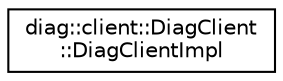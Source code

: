 digraph "Graphical Class Hierarchy"
{
 // LATEX_PDF_SIZE
  edge [fontname="Helvetica",fontsize="10",labelfontname="Helvetica",labelfontsize="10"];
  node [fontname="Helvetica",fontsize="10",shape=record];
  rankdir="LR";
  Node0 [label="diag::client::DiagClient\l::DiagClientImpl",height=0.2,width=0.4,color="black", fillcolor="white", style="filled",URL="$classdiag_1_1client_1_1DiagClient_1_1DiagClientImpl.html",tooltip="Class to provide implementation of diag client."];
}
